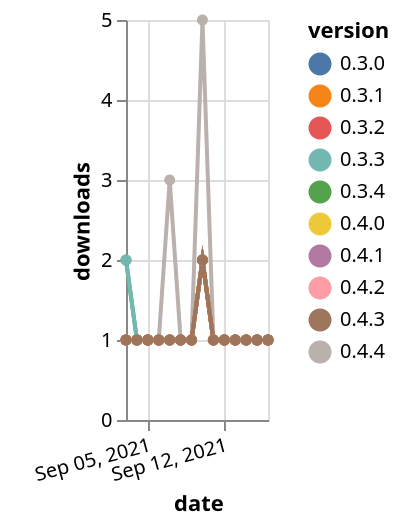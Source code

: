 {"$schema": "https://vega.github.io/schema/vega-lite/v5.json", "description": "A simple bar chart with embedded data.", "data": {"values": [{"date": "2021-09-03", "total": 171, "delta": 2, "version": "0.3.4"}, {"date": "2021-09-04", "total": 172, "delta": 1, "version": "0.3.4"}, {"date": "2021-09-05", "total": 173, "delta": 1, "version": "0.3.4"}, {"date": "2021-09-06", "total": 174, "delta": 1, "version": "0.3.4"}, {"date": "2021-09-07", "total": 175, "delta": 1, "version": "0.3.4"}, {"date": "2021-09-08", "total": 176, "delta": 1, "version": "0.3.4"}, {"date": "2021-09-09", "total": 177, "delta": 1, "version": "0.3.4"}, {"date": "2021-09-10", "total": 179, "delta": 2, "version": "0.3.4"}, {"date": "2021-09-11", "total": 180, "delta": 1, "version": "0.3.4"}, {"date": "2021-09-12", "total": 181, "delta": 1, "version": "0.3.4"}, {"date": "2021-09-13", "total": 182, "delta": 1, "version": "0.3.4"}, {"date": "2021-09-14", "total": 183, "delta": 1, "version": "0.3.4"}, {"date": "2021-09-15", "total": 184, "delta": 1, "version": "0.3.4"}, {"date": "2021-09-16", "total": 185, "delta": 1, "version": "0.3.4"}, {"date": "2021-09-03", "total": 181, "delta": 1, "version": "0.4.0"}, {"date": "2021-09-04", "total": 182, "delta": 1, "version": "0.4.0"}, {"date": "2021-09-05", "total": 183, "delta": 1, "version": "0.4.0"}, {"date": "2021-09-06", "total": 184, "delta": 1, "version": "0.4.0"}, {"date": "2021-09-07", "total": 185, "delta": 1, "version": "0.4.0"}, {"date": "2021-09-08", "total": 186, "delta": 1, "version": "0.4.0"}, {"date": "2021-09-09", "total": 187, "delta": 1, "version": "0.4.0"}, {"date": "2021-09-10", "total": 189, "delta": 2, "version": "0.4.0"}, {"date": "2021-09-11", "total": 190, "delta": 1, "version": "0.4.0"}, {"date": "2021-09-12", "total": 191, "delta": 1, "version": "0.4.0"}, {"date": "2021-09-13", "total": 192, "delta": 1, "version": "0.4.0"}, {"date": "2021-09-14", "total": 193, "delta": 1, "version": "0.4.0"}, {"date": "2021-09-15", "total": 194, "delta": 1, "version": "0.4.0"}, {"date": "2021-09-16", "total": 195, "delta": 1, "version": "0.4.0"}, {"date": "2021-09-03", "total": 327, "delta": 1, "version": "0.4.4"}, {"date": "2021-09-04", "total": 328, "delta": 1, "version": "0.4.4"}, {"date": "2021-09-05", "total": 329, "delta": 1, "version": "0.4.4"}, {"date": "2021-09-06", "total": 330, "delta": 1, "version": "0.4.4"}, {"date": "2021-09-07", "total": 333, "delta": 3, "version": "0.4.4"}, {"date": "2021-09-08", "total": 334, "delta": 1, "version": "0.4.4"}, {"date": "2021-09-09", "total": 335, "delta": 1, "version": "0.4.4"}, {"date": "2021-09-10", "total": 340, "delta": 5, "version": "0.4.4"}, {"date": "2021-09-11", "total": 341, "delta": 1, "version": "0.4.4"}, {"date": "2021-09-12", "total": 342, "delta": 1, "version": "0.4.4"}, {"date": "2021-09-13", "total": 343, "delta": 1, "version": "0.4.4"}, {"date": "2021-09-14", "total": 344, "delta": 1, "version": "0.4.4"}, {"date": "2021-09-15", "total": 345, "delta": 1, "version": "0.4.4"}, {"date": "2021-09-16", "total": 346, "delta": 1, "version": "0.4.4"}, {"date": "2021-09-03", "total": 176, "delta": 1, "version": "0.4.2"}, {"date": "2021-09-04", "total": 177, "delta": 1, "version": "0.4.2"}, {"date": "2021-09-05", "total": 178, "delta": 1, "version": "0.4.2"}, {"date": "2021-09-06", "total": 179, "delta": 1, "version": "0.4.2"}, {"date": "2021-09-07", "total": 180, "delta": 1, "version": "0.4.2"}, {"date": "2021-09-08", "total": 181, "delta": 1, "version": "0.4.2"}, {"date": "2021-09-09", "total": 182, "delta": 1, "version": "0.4.2"}, {"date": "2021-09-10", "total": 184, "delta": 2, "version": "0.4.2"}, {"date": "2021-09-11", "total": 185, "delta": 1, "version": "0.4.2"}, {"date": "2021-09-12", "total": 186, "delta": 1, "version": "0.4.2"}, {"date": "2021-09-13", "total": 187, "delta": 1, "version": "0.4.2"}, {"date": "2021-09-14", "total": 188, "delta": 1, "version": "0.4.2"}, {"date": "2021-09-15", "total": 189, "delta": 1, "version": "0.4.2"}, {"date": "2021-09-16", "total": 190, "delta": 1, "version": "0.4.2"}, {"date": "2021-09-03", "total": 181, "delta": 2, "version": "0.3.3"}, {"date": "2021-09-04", "total": 182, "delta": 1, "version": "0.3.3"}, {"date": "2021-09-05", "total": 183, "delta": 1, "version": "0.3.3"}, {"date": "2021-09-06", "total": 184, "delta": 1, "version": "0.3.3"}, {"date": "2021-09-07", "total": 185, "delta": 1, "version": "0.3.3"}, {"date": "2021-09-08", "total": 186, "delta": 1, "version": "0.3.3"}, {"date": "2021-09-09", "total": 187, "delta": 1, "version": "0.3.3"}, {"date": "2021-09-10", "total": 189, "delta": 2, "version": "0.3.3"}, {"date": "2021-09-11", "total": 190, "delta": 1, "version": "0.3.3"}, {"date": "2021-09-12", "total": 191, "delta": 1, "version": "0.3.3"}, {"date": "2021-09-13", "total": 192, "delta": 1, "version": "0.3.3"}, {"date": "2021-09-14", "total": 193, "delta": 1, "version": "0.3.3"}, {"date": "2021-09-15", "total": 194, "delta": 1, "version": "0.3.3"}, {"date": "2021-09-16", "total": 195, "delta": 1, "version": "0.3.3"}, {"date": "2021-09-03", "total": 185, "delta": 1, "version": "0.3.2"}, {"date": "2021-09-04", "total": 186, "delta": 1, "version": "0.3.2"}, {"date": "2021-09-05", "total": 187, "delta": 1, "version": "0.3.2"}, {"date": "2021-09-06", "total": 188, "delta": 1, "version": "0.3.2"}, {"date": "2021-09-07", "total": 189, "delta": 1, "version": "0.3.2"}, {"date": "2021-09-08", "total": 190, "delta": 1, "version": "0.3.2"}, {"date": "2021-09-09", "total": 191, "delta": 1, "version": "0.3.2"}, {"date": "2021-09-10", "total": 193, "delta": 2, "version": "0.3.2"}, {"date": "2021-09-11", "total": 194, "delta": 1, "version": "0.3.2"}, {"date": "2021-09-12", "total": 195, "delta": 1, "version": "0.3.2"}, {"date": "2021-09-13", "total": 196, "delta": 1, "version": "0.3.2"}, {"date": "2021-09-14", "total": 197, "delta": 1, "version": "0.3.2"}, {"date": "2021-09-15", "total": 198, "delta": 1, "version": "0.3.2"}, {"date": "2021-09-16", "total": 199, "delta": 1, "version": "0.3.2"}, {"date": "2021-09-03", "total": 182, "delta": 1, "version": "0.3.0"}, {"date": "2021-09-04", "total": 183, "delta": 1, "version": "0.3.0"}, {"date": "2021-09-05", "total": 184, "delta": 1, "version": "0.3.0"}, {"date": "2021-09-06", "total": 185, "delta": 1, "version": "0.3.0"}, {"date": "2021-09-07", "total": 186, "delta": 1, "version": "0.3.0"}, {"date": "2021-09-08", "total": 187, "delta": 1, "version": "0.3.0"}, {"date": "2021-09-09", "total": 188, "delta": 1, "version": "0.3.0"}, {"date": "2021-09-10", "total": 190, "delta": 2, "version": "0.3.0"}, {"date": "2021-09-11", "total": 191, "delta": 1, "version": "0.3.0"}, {"date": "2021-09-12", "total": 192, "delta": 1, "version": "0.3.0"}, {"date": "2021-09-13", "total": 193, "delta": 1, "version": "0.3.0"}, {"date": "2021-09-14", "total": 194, "delta": 1, "version": "0.3.0"}, {"date": "2021-09-15", "total": 195, "delta": 1, "version": "0.3.0"}, {"date": "2021-09-16", "total": 196, "delta": 1, "version": "0.3.0"}, {"date": "2021-09-03", "total": 183, "delta": 1, "version": "0.4.1"}, {"date": "2021-09-04", "total": 184, "delta": 1, "version": "0.4.1"}, {"date": "2021-09-05", "total": 185, "delta": 1, "version": "0.4.1"}, {"date": "2021-09-06", "total": 186, "delta": 1, "version": "0.4.1"}, {"date": "2021-09-07", "total": 187, "delta": 1, "version": "0.4.1"}, {"date": "2021-09-08", "total": 188, "delta": 1, "version": "0.4.1"}, {"date": "2021-09-09", "total": 189, "delta": 1, "version": "0.4.1"}, {"date": "2021-09-10", "total": 191, "delta": 2, "version": "0.4.1"}, {"date": "2021-09-11", "total": 192, "delta": 1, "version": "0.4.1"}, {"date": "2021-09-12", "total": 193, "delta": 1, "version": "0.4.1"}, {"date": "2021-09-13", "total": 194, "delta": 1, "version": "0.4.1"}, {"date": "2021-09-14", "total": 195, "delta": 1, "version": "0.4.1"}, {"date": "2021-09-15", "total": 196, "delta": 1, "version": "0.4.1"}, {"date": "2021-09-16", "total": 197, "delta": 1, "version": "0.4.1"}, {"date": "2021-09-03", "total": 182, "delta": 1, "version": "0.3.1"}, {"date": "2021-09-04", "total": 183, "delta": 1, "version": "0.3.1"}, {"date": "2021-09-05", "total": 184, "delta": 1, "version": "0.3.1"}, {"date": "2021-09-06", "total": 185, "delta": 1, "version": "0.3.1"}, {"date": "2021-09-07", "total": 186, "delta": 1, "version": "0.3.1"}, {"date": "2021-09-08", "total": 187, "delta": 1, "version": "0.3.1"}, {"date": "2021-09-09", "total": 188, "delta": 1, "version": "0.3.1"}, {"date": "2021-09-10", "total": 190, "delta": 2, "version": "0.3.1"}, {"date": "2021-09-11", "total": 191, "delta": 1, "version": "0.3.1"}, {"date": "2021-09-12", "total": 192, "delta": 1, "version": "0.3.1"}, {"date": "2021-09-13", "total": 193, "delta": 1, "version": "0.3.1"}, {"date": "2021-09-14", "total": 194, "delta": 1, "version": "0.3.1"}, {"date": "2021-09-15", "total": 195, "delta": 1, "version": "0.3.1"}, {"date": "2021-09-16", "total": 196, "delta": 1, "version": "0.3.1"}, {"date": "2021-09-03", "total": 180, "delta": 1, "version": "0.4.3"}, {"date": "2021-09-04", "total": 181, "delta": 1, "version": "0.4.3"}, {"date": "2021-09-05", "total": 182, "delta": 1, "version": "0.4.3"}, {"date": "2021-09-06", "total": 183, "delta": 1, "version": "0.4.3"}, {"date": "2021-09-07", "total": 184, "delta": 1, "version": "0.4.3"}, {"date": "2021-09-08", "total": 185, "delta": 1, "version": "0.4.3"}, {"date": "2021-09-09", "total": 186, "delta": 1, "version": "0.4.3"}, {"date": "2021-09-10", "total": 188, "delta": 2, "version": "0.4.3"}, {"date": "2021-09-11", "total": 189, "delta": 1, "version": "0.4.3"}, {"date": "2021-09-12", "total": 190, "delta": 1, "version": "0.4.3"}, {"date": "2021-09-13", "total": 191, "delta": 1, "version": "0.4.3"}, {"date": "2021-09-14", "total": 192, "delta": 1, "version": "0.4.3"}, {"date": "2021-09-15", "total": 193, "delta": 1, "version": "0.4.3"}, {"date": "2021-09-16", "total": 194, "delta": 1, "version": "0.4.3"}]}, "width": "container", "mark": {"type": "line", "point": {"filled": true}}, "encoding": {"x": {"field": "date", "type": "temporal", "timeUnit": "yearmonthdate", "title": "date", "axis": {"labelAngle": -15}}, "y": {"field": "delta", "type": "quantitative", "title": "downloads"}, "color": {"field": "version", "type": "nominal"}, "tooltip": {"field": "delta"}}}